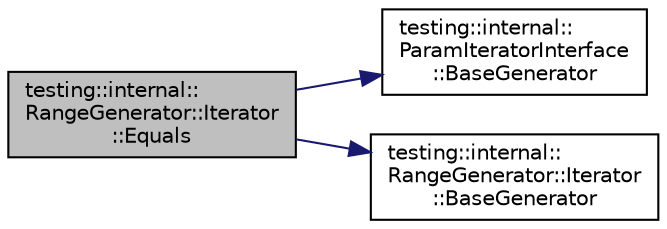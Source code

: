 digraph "testing::internal::RangeGenerator::Iterator::Equals"
{
 // LATEX_PDF_SIZE
  bgcolor="transparent";
  edge [fontname="Helvetica",fontsize="10",labelfontname="Helvetica",labelfontsize="10"];
  node [fontname="Helvetica",fontsize="10",shape=record];
  rankdir="LR";
  Node1 [label="testing::internal::\lRangeGenerator::Iterator\l::Equals",height=0.2,width=0.4,color="black", fillcolor="grey75", style="filled", fontcolor="black",tooltip=" "];
  Node1 -> Node2 [color="midnightblue",fontsize="10",style="solid",fontname="Helvetica"];
  Node2 [label="testing::internal::\lParamIteratorInterface\l::BaseGenerator",height=0.2,width=0.4,color="black",URL="$classtesting_1_1internal_1_1ParamIteratorInterface.html#a17500953df75ecda1ace46c08ff731e9",tooltip=" "];
  Node1 -> Node3 [color="midnightblue",fontsize="10",style="solid",fontname="Helvetica"];
  Node3 [label="testing::internal::\lRangeGenerator::Iterator\l::BaseGenerator",height=0.2,width=0.4,color="black",URL="$classtesting_1_1internal_1_1RangeGenerator_1_1Iterator.html#aa1dc4151e1eed1c546059ecb4f72440b",tooltip=" "];
}
